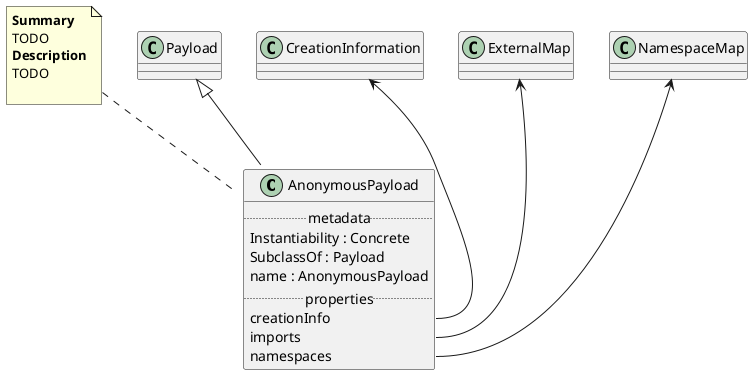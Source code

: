 @startuml
class AnonymousPayload {
.. metadata ..
    Instantiability : Concrete
    SubclassOf : Payload
    name : AnonymousPayload
.. properties ..
    creationInfo
    imports
    namespaces
}
note top of AnonymousPayload
<b>Summary</b>
TODO
<b>Description</b>
TODO

end note
"Payload" <|-- "AnonymousPayload"
"CreationInformation" <-- "AnonymousPayload::creationInfo"
"ExternalMap" <-- "AnonymousPayload::imports"
"NamespaceMap" <-- "AnonymousPayload::namespaces"
@enduml
